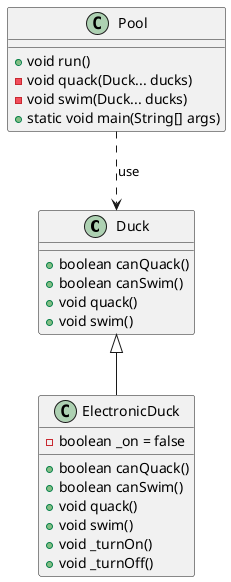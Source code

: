 @startuml
'https://plantuml.com/class-diagram
class Duck {
    + boolean canQuack()
    + boolean canSwim()
    + void quack()
    + void swim()
}
class ElectronicDuck extends Duck{
    - boolean _on = false
    + boolean canQuack()
    + boolean canSwim()
    + void quack()
    + void swim()
    + void _turnOn()
    + void _turnOff()
}
class Pool {
    + void run()
    - void quack(Duck... ducks)
    - void swim(Duck... ducks)
    + static void main(String[] args)
}
Pool ..> Duck : use
@enduml